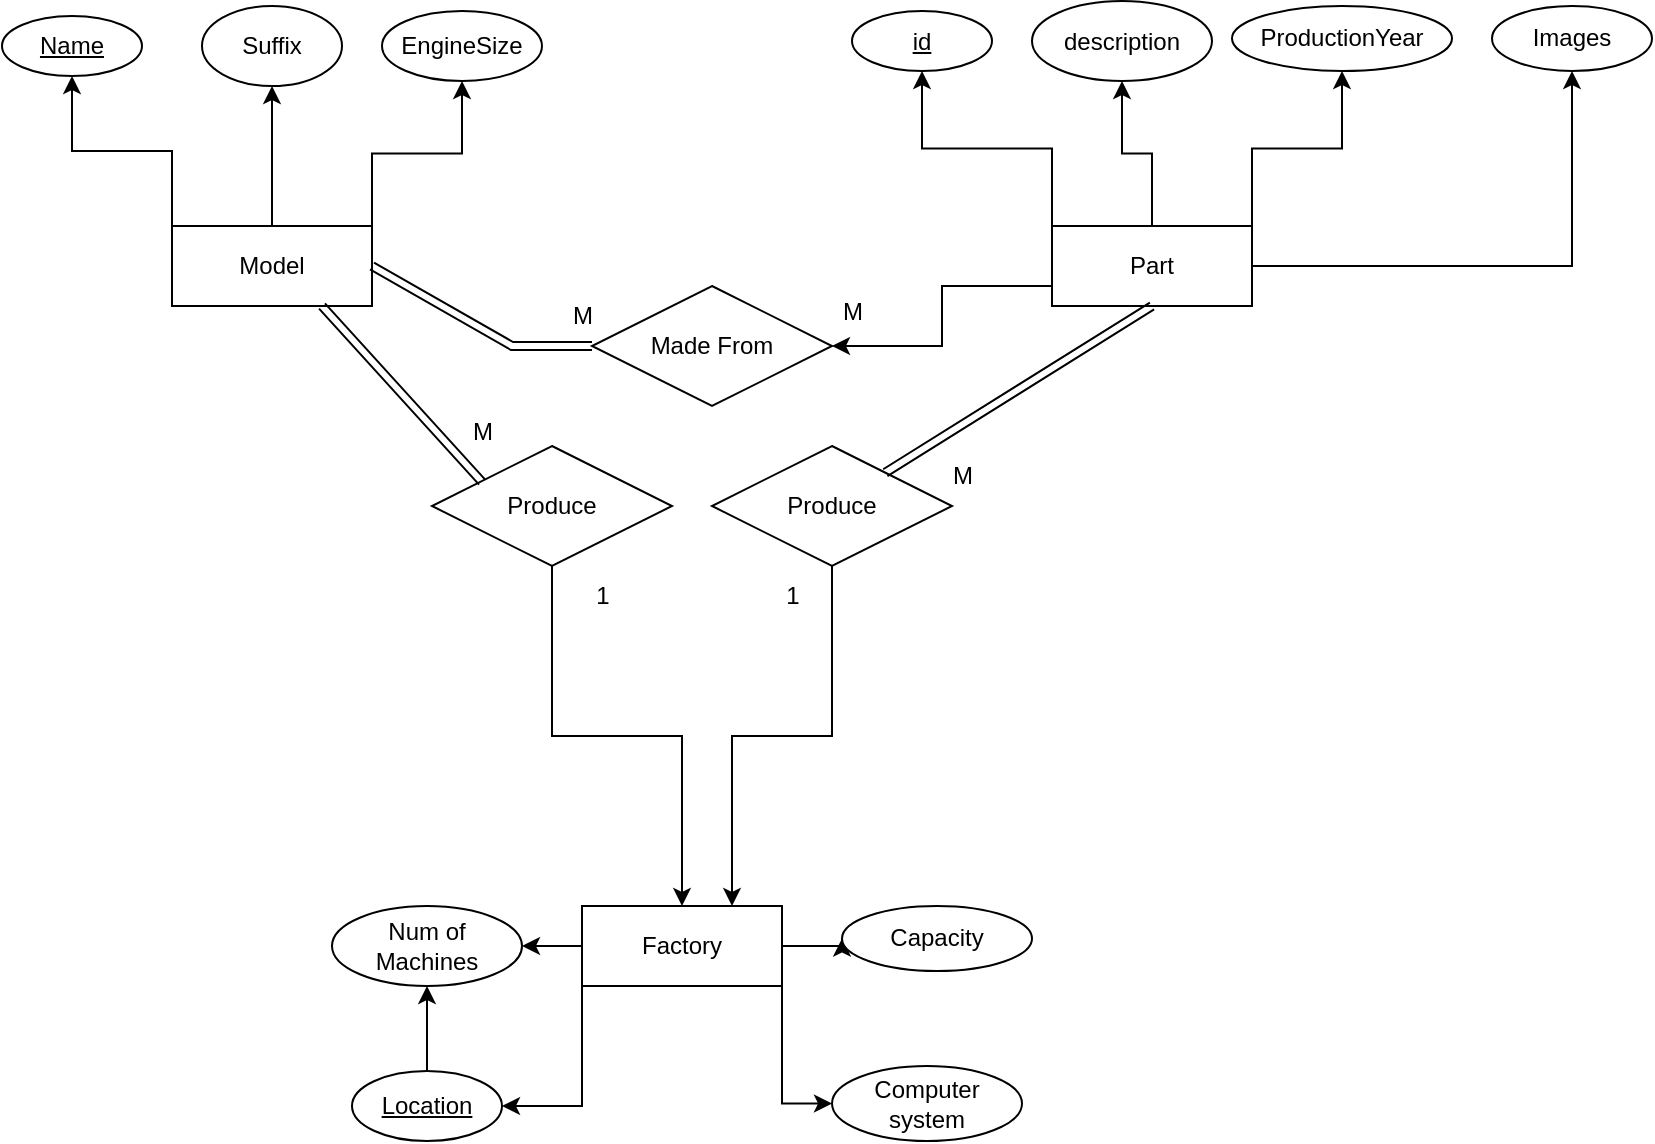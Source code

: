 <mxfile version="24.6.3" type="device">
  <diagram id="R2lEEEUBdFMjLlhIrx00" name="Page-1">
    <mxGraphModel dx="1235" dy="614" grid="1" gridSize="10" guides="1" tooltips="1" connect="1" arrows="1" fold="1" page="1" pageScale="1" pageWidth="850" pageHeight="1100" math="0" shadow="0" extFonts="Permanent Marker^https://fonts.googleapis.com/css?family=Permanent+Marker">
      <root>
        <mxCell id="0" />
        <mxCell id="1" parent="0" />
        <mxCell id="rsbZoWYaJfrAhFNetsmM-5" style="edgeStyle=orthogonalEdgeStyle;rounded=0;orthogonalLoop=1;jettySize=auto;html=1;exitX=0;exitY=0;exitDx=0;exitDy=0;" parent="1" source="rsbZoWYaJfrAhFNetsmM-1" target="rsbZoWYaJfrAhFNetsmM-2" edge="1">
          <mxGeometry relative="1" as="geometry" />
        </mxCell>
        <mxCell id="rsbZoWYaJfrAhFNetsmM-6" style="edgeStyle=orthogonalEdgeStyle;rounded=0;orthogonalLoop=1;jettySize=auto;html=1;exitX=0.5;exitY=0;exitDx=0;exitDy=0;entryX=0.5;entryY=1;entryDx=0;entryDy=0;" parent="1" source="rsbZoWYaJfrAhFNetsmM-1" target="rsbZoWYaJfrAhFNetsmM-4" edge="1">
          <mxGeometry relative="1" as="geometry" />
        </mxCell>
        <mxCell id="rsbZoWYaJfrAhFNetsmM-7" style="edgeStyle=orthogonalEdgeStyle;rounded=0;orthogonalLoop=1;jettySize=auto;html=1;exitX=1;exitY=0;exitDx=0;exitDy=0;entryX=0.5;entryY=1;entryDx=0;entryDy=0;" parent="1" source="rsbZoWYaJfrAhFNetsmM-1" target="rsbZoWYaJfrAhFNetsmM-3" edge="1">
          <mxGeometry relative="1" as="geometry" />
        </mxCell>
        <mxCell id="rsbZoWYaJfrAhFNetsmM-1" value="Model" style="whiteSpace=wrap;html=1;align=center;" parent="1" vertex="1">
          <mxGeometry x="130" y="230" width="100" height="40" as="geometry" />
        </mxCell>
        <mxCell id="rsbZoWYaJfrAhFNetsmM-2" value="Name" style="ellipse;whiteSpace=wrap;html=1;align=center;fontStyle=4;" parent="1" vertex="1">
          <mxGeometry x="45" y="125" width="70" height="30" as="geometry" />
        </mxCell>
        <mxCell id="rsbZoWYaJfrAhFNetsmM-3" value="EngineSize" style="ellipse;whiteSpace=wrap;html=1;align=center;" parent="1" vertex="1">
          <mxGeometry x="235" y="122.5" width="80" height="35" as="geometry" />
        </mxCell>
        <mxCell id="rsbZoWYaJfrAhFNetsmM-4" value="Suffix" style="ellipse;whiteSpace=wrap;html=1;align=center;" parent="1" vertex="1">
          <mxGeometry x="145" y="120" width="70" height="40" as="geometry" />
        </mxCell>
        <mxCell id="rsbZoWYaJfrAhFNetsmM-8" style="edgeStyle=orthogonalEdgeStyle;rounded=0;orthogonalLoop=1;jettySize=auto;html=1;exitX=0;exitY=0;exitDx=0;exitDy=0;" parent="1" source="rsbZoWYaJfrAhFNetsmM-11" target="rsbZoWYaJfrAhFNetsmM-12" edge="1">
          <mxGeometry relative="1" as="geometry" />
        </mxCell>
        <mxCell id="rsbZoWYaJfrAhFNetsmM-9" style="edgeStyle=orthogonalEdgeStyle;rounded=0;orthogonalLoop=1;jettySize=auto;html=1;exitX=0.5;exitY=0;exitDx=0;exitDy=0;entryX=0.5;entryY=1;entryDx=0;entryDy=0;" parent="1" source="rsbZoWYaJfrAhFNetsmM-11" target="rsbZoWYaJfrAhFNetsmM-14" edge="1">
          <mxGeometry relative="1" as="geometry" />
        </mxCell>
        <mxCell id="rsbZoWYaJfrAhFNetsmM-10" style="edgeStyle=orthogonalEdgeStyle;rounded=0;orthogonalLoop=1;jettySize=auto;html=1;exitX=1;exitY=0;exitDx=0;exitDy=0;entryX=0.5;entryY=1;entryDx=0;entryDy=0;" parent="1" source="rsbZoWYaJfrAhFNetsmM-11" target="rsbZoWYaJfrAhFNetsmM-13" edge="1">
          <mxGeometry relative="1" as="geometry" />
        </mxCell>
        <mxCell id="rsbZoWYaJfrAhFNetsmM-16" style="edgeStyle=orthogonalEdgeStyle;rounded=0;orthogonalLoop=1;jettySize=auto;html=1;exitX=1;exitY=0.5;exitDx=0;exitDy=0;entryX=0.5;entryY=1;entryDx=0;entryDy=0;" parent="1" source="rsbZoWYaJfrAhFNetsmM-11" target="rsbZoWYaJfrAhFNetsmM-15" edge="1">
          <mxGeometry relative="1" as="geometry" />
        </mxCell>
        <mxCell id="rsbZoWYaJfrAhFNetsmM-28" style="edgeStyle=orthogonalEdgeStyle;rounded=0;orthogonalLoop=1;jettySize=auto;html=1;exitX=0;exitY=0.75;exitDx=0;exitDy=0;entryX=1;entryY=0.5;entryDx=0;entryDy=0;" parent="1" source="rsbZoWYaJfrAhFNetsmM-11" target="rsbZoWYaJfrAhFNetsmM-26" edge="1">
          <mxGeometry relative="1" as="geometry" />
        </mxCell>
        <mxCell id="rsbZoWYaJfrAhFNetsmM-11" value="Part" style="whiteSpace=wrap;html=1;align=center;" parent="1" vertex="1">
          <mxGeometry x="570" y="230" width="100" height="40" as="geometry" />
        </mxCell>
        <mxCell id="rsbZoWYaJfrAhFNetsmM-12" value="id" style="ellipse;whiteSpace=wrap;html=1;align=center;fontStyle=4;" parent="1" vertex="1">
          <mxGeometry x="470" y="122.5" width="70" height="30" as="geometry" />
        </mxCell>
        <mxCell id="rsbZoWYaJfrAhFNetsmM-13" value="ProductionYear" style="ellipse;whiteSpace=wrap;html=1;align=center;" parent="1" vertex="1">
          <mxGeometry x="660" y="120" width="110" height="32.5" as="geometry" />
        </mxCell>
        <mxCell id="rsbZoWYaJfrAhFNetsmM-14" value="description" style="ellipse;whiteSpace=wrap;html=1;align=center;" parent="1" vertex="1">
          <mxGeometry x="560" y="117.5" width="90" height="40" as="geometry" />
        </mxCell>
        <mxCell id="rsbZoWYaJfrAhFNetsmM-15" value="Images" style="ellipse;whiteSpace=wrap;html=1;align=center;" parent="1" vertex="1">
          <mxGeometry x="790" y="120" width="80" height="32.5" as="geometry" />
        </mxCell>
        <mxCell id="TFGumgC2UfYii6Aef1Mg-9" style="edgeStyle=orthogonalEdgeStyle;rounded=0;orthogonalLoop=1;jettySize=auto;html=1;exitX=1;exitY=0.5;exitDx=0;exitDy=0;entryX=0;entryY=0.5;entryDx=0;entryDy=0;" edge="1" parent="1" source="rsbZoWYaJfrAhFNetsmM-21" target="rsbZoWYaJfrAhFNetsmM-23">
          <mxGeometry relative="1" as="geometry" />
        </mxCell>
        <mxCell id="TFGumgC2UfYii6Aef1Mg-10" style="edgeStyle=orthogonalEdgeStyle;rounded=0;orthogonalLoop=1;jettySize=auto;html=1;exitX=1;exitY=1;exitDx=0;exitDy=0;entryX=0;entryY=0.5;entryDx=0;entryDy=0;" edge="1" parent="1" source="rsbZoWYaJfrAhFNetsmM-21" target="rsbZoWYaJfrAhFNetsmM-25">
          <mxGeometry relative="1" as="geometry" />
        </mxCell>
        <mxCell id="TFGumgC2UfYii6Aef1Mg-12" style="edgeStyle=orthogonalEdgeStyle;rounded=0;orthogonalLoop=1;jettySize=auto;html=1;exitX=0;exitY=0.5;exitDx=0;exitDy=0;entryX=1;entryY=0.5;entryDx=0;entryDy=0;" edge="1" parent="1" source="rsbZoWYaJfrAhFNetsmM-21" target="rsbZoWYaJfrAhFNetsmM-24">
          <mxGeometry relative="1" as="geometry" />
        </mxCell>
        <mxCell id="TFGumgC2UfYii6Aef1Mg-13" style="edgeStyle=orthogonalEdgeStyle;rounded=0;orthogonalLoop=1;jettySize=auto;html=1;exitX=0;exitY=1;exitDx=0;exitDy=0;entryX=1;entryY=0.5;entryDx=0;entryDy=0;" edge="1" parent="1" source="rsbZoWYaJfrAhFNetsmM-21" target="rsbZoWYaJfrAhFNetsmM-22">
          <mxGeometry relative="1" as="geometry" />
        </mxCell>
        <mxCell id="rsbZoWYaJfrAhFNetsmM-21" value="Factory" style="whiteSpace=wrap;html=1;align=center;" parent="1" vertex="1">
          <mxGeometry x="335" y="570" width="100" height="40" as="geometry" />
        </mxCell>
        <mxCell id="TFGumgC2UfYii6Aef1Mg-11" value="" style="edgeStyle=orthogonalEdgeStyle;rounded=0;orthogonalLoop=1;jettySize=auto;html=1;" edge="1" parent="1" source="rsbZoWYaJfrAhFNetsmM-22" target="rsbZoWYaJfrAhFNetsmM-24">
          <mxGeometry relative="1" as="geometry" />
        </mxCell>
        <mxCell id="rsbZoWYaJfrAhFNetsmM-22" value="Location" style="ellipse;whiteSpace=wrap;html=1;align=center;fontStyle=4;" parent="1" vertex="1">
          <mxGeometry x="220" y="652.5" width="75" height="35" as="geometry" />
        </mxCell>
        <mxCell id="rsbZoWYaJfrAhFNetsmM-23" value="Capacity" style="ellipse;whiteSpace=wrap;html=1;align=center;" parent="1" vertex="1">
          <mxGeometry x="465" y="570" width="95" height="32.5" as="geometry" />
        </mxCell>
        <mxCell id="rsbZoWYaJfrAhFNetsmM-24" value="Num of Machines" style="ellipse;whiteSpace=wrap;html=1;align=center;" parent="1" vertex="1">
          <mxGeometry x="210" y="570" width="95" height="40" as="geometry" />
        </mxCell>
        <mxCell id="rsbZoWYaJfrAhFNetsmM-25" value="Computer system" style="ellipse;whiteSpace=wrap;html=1;align=center;" parent="1" vertex="1">
          <mxGeometry x="460" y="650" width="95" height="37.5" as="geometry" />
        </mxCell>
        <mxCell id="rsbZoWYaJfrAhFNetsmM-26" value="Made From" style="shape=rhombus;perimeter=rhombusPerimeter;whiteSpace=wrap;html=1;align=center;" parent="1" vertex="1">
          <mxGeometry x="340" y="260" width="120" height="60" as="geometry" />
        </mxCell>
        <mxCell id="rsbZoWYaJfrAhFNetsmM-33" value="M" style="text;html=1;align=center;verticalAlign=middle;resizable=0;points=[];autosize=1;strokeColor=none;fillColor=none;" parent="1" vertex="1">
          <mxGeometry x="455" y="258" width="30" height="30" as="geometry" />
        </mxCell>
        <mxCell id="rsbZoWYaJfrAhFNetsmM-34" value="M" style="text;html=1;align=center;verticalAlign=middle;resizable=0;points=[];autosize=1;strokeColor=none;fillColor=none;" parent="1" vertex="1">
          <mxGeometry x="320" y="260" width="30" height="30" as="geometry" />
        </mxCell>
        <mxCell id="rsbZoWYaJfrAhFNetsmM-35" value="" style="shape=link;html=1;rounded=0;exitX=1;exitY=0.5;exitDx=0;exitDy=0;entryX=0;entryY=0.5;entryDx=0;entryDy=0;" parent="1" source="rsbZoWYaJfrAhFNetsmM-1" target="rsbZoWYaJfrAhFNetsmM-26" edge="1">
          <mxGeometry width="100" relative="1" as="geometry">
            <mxPoint x="310" y="250" as="sourcePoint" />
            <mxPoint x="470" y="240" as="targetPoint" />
            <Array as="points">
              <mxPoint x="300" y="290" />
            </Array>
          </mxGeometry>
        </mxCell>
        <mxCell id="rsbZoWYaJfrAhFNetsmM-39" style="edgeStyle=orthogonalEdgeStyle;rounded=0;orthogonalLoop=1;jettySize=auto;html=1;exitX=0.5;exitY=1;exitDx=0;exitDy=0;" parent="1" source="rsbZoWYaJfrAhFNetsmM-36" target="rsbZoWYaJfrAhFNetsmM-21" edge="1">
          <mxGeometry relative="1" as="geometry" />
        </mxCell>
        <mxCell id="rsbZoWYaJfrAhFNetsmM-36" value="Produce" style="shape=rhombus;perimeter=rhombusPerimeter;whiteSpace=wrap;html=1;align=center;" parent="1" vertex="1">
          <mxGeometry x="260" y="340" width="120" height="60" as="geometry" />
        </mxCell>
        <mxCell id="rsbZoWYaJfrAhFNetsmM-37" value="" style="shape=link;html=1;rounded=0;exitX=0.75;exitY=1;exitDx=0;exitDy=0;entryX=0;entryY=0;entryDx=0;entryDy=0;" parent="1" source="rsbZoWYaJfrAhFNetsmM-1" edge="1">
          <mxGeometry width="100" relative="1" as="geometry">
            <mxPoint x="145" y="220" as="sourcePoint" />
            <mxPoint x="285" y="358" as="targetPoint" />
          </mxGeometry>
        </mxCell>
        <mxCell id="rsbZoWYaJfrAhFNetsmM-40" value="1" style="text;html=1;align=center;verticalAlign=middle;resizable=0;points=[];autosize=1;strokeColor=none;fillColor=none;" parent="1" vertex="1">
          <mxGeometry x="330" y="400" width="30" height="30" as="geometry" />
        </mxCell>
        <mxCell id="rsbZoWYaJfrAhFNetsmM-41" value="M" style="text;html=1;align=center;verticalAlign=middle;resizable=0;points=[];autosize=1;strokeColor=none;fillColor=none;" parent="1" vertex="1">
          <mxGeometry x="270" y="318" width="30" height="30" as="geometry" />
        </mxCell>
        <mxCell id="TFGumgC2UfYii6Aef1Mg-5" style="edgeStyle=orthogonalEdgeStyle;rounded=0;orthogonalLoop=1;jettySize=auto;html=1;exitX=0.5;exitY=1;exitDx=0;exitDy=0;entryX=0.75;entryY=0;entryDx=0;entryDy=0;" edge="1" parent="1" source="TFGumgC2UfYii6Aef1Mg-2" target="rsbZoWYaJfrAhFNetsmM-21">
          <mxGeometry relative="1" as="geometry" />
        </mxCell>
        <mxCell id="TFGumgC2UfYii6Aef1Mg-2" value="Produce" style="shape=rhombus;perimeter=rhombusPerimeter;whiteSpace=wrap;html=1;align=center;" vertex="1" parent="1">
          <mxGeometry x="400" y="340" width="120" height="60" as="geometry" />
        </mxCell>
        <mxCell id="TFGumgC2UfYii6Aef1Mg-3" value="" style="shape=link;html=1;rounded=0;exitX=0.5;exitY=1;exitDx=0;exitDy=0;" edge="1" parent="1" source="rsbZoWYaJfrAhFNetsmM-11" target="TFGumgC2UfYii6Aef1Mg-2">
          <mxGeometry width="100" relative="1" as="geometry">
            <mxPoint x="640" y="300" as="sourcePoint" />
            <mxPoint x="720" y="388" as="targetPoint" />
          </mxGeometry>
        </mxCell>
        <mxCell id="TFGumgC2UfYii6Aef1Mg-4" value="M" style="text;html=1;align=center;verticalAlign=middle;resizable=0;points=[];autosize=1;strokeColor=none;fillColor=none;" vertex="1" parent="1">
          <mxGeometry x="510" y="340" width="30" height="30" as="geometry" />
        </mxCell>
        <mxCell id="TFGumgC2UfYii6Aef1Mg-6" value="1" style="text;html=1;align=center;verticalAlign=middle;resizable=0;points=[];autosize=1;strokeColor=none;fillColor=none;" vertex="1" parent="1">
          <mxGeometry x="425" y="400" width="30" height="30" as="geometry" />
        </mxCell>
      </root>
    </mxGraphModel>
  </diagram>
</mxfile>
